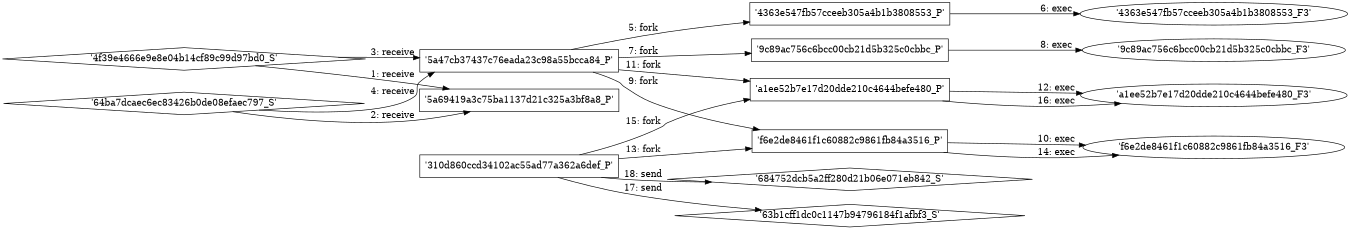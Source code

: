 digraph "D:\Learning\Paper\apt\基于CTI的攻击预警\Dataset\攻击图\ASGfromALLCTI\Vulnerability Spotlight Multiple Vulnerabilities in the CPP and Parity Ethereum Client.dot" {
rankdir="LR"
size="9"
fixedsize="false"
splines="true"
nodesep=0.3
ranksep=0
fontsize=10
overlap="scalexy"
engine= "neato"
	"'5a69419a3c75ba1137d21c325a3bf8a8_P'" [node_type=Process shape=box]
	"'4f39e4666e9e8e04b14cf89c99d97bd0_S'" [node_type=Socket shape=diamond]
	"'4f39e4666e9e8e04b14cf89c99d97bd0_S'" -> "'5a69419a3c75ba1137d21c325a3bf8a8_P'" [label="1: receive"]
	"'5a69419a3c75ba1137d21c325a3bf8a8_P'" [node_type=Process shape=box]
	"'64ba7dcaec6ec83426b0de08efaec797_S'" [node_type=Socket shape=diamond]
	"'64ba7dcaec6ec83426b0de08efaec797_S'" -> "'5a69419a3c75ba1137d21c325a3bf8a8_P'" [label="2: receive"]
	"'5a47cb37437c76eada23c98a55bcca84_P'" [node_type=Process shape=box]
	"'4f39e4666e9e8e04b14cf89c99d97bd0_S'" [node_type=Socket shape=diamond]
	"'4f39e4666e9e8e04b14cf89c99d97bd0_S'" -> "'5a47cb37437c76eada23c98a55bcca84_P'" [label="3: receive"]
	"'5a47cb37437c76eada23c98a55bcca84_P'" [node_type=Process shape=box]
	"'64ba7dcaec6ec83426b0de08efaec797_S'" [node_type=Socket shape=diamond]
	"'64ba7dcaec6ec83426b0de08efaec797_S'" -> "'5a47cb37437c76eada23c98a55bcca84_P'" [label="4: receive"]
	"'5a47cb37437c76eada23c98a55bcca84_P'" [node_type=Process shape=box]
	"'4363e547fb57cceeb305a4b1b3808553_P'" [node_type=Process shape=box]
	"'5a47cb37437c76eada23c98a55bcca84_P'" -> "'4363e547fb57cceeb305a4b1b3808553_P'" [label="5: fork"]
	"'4363e547fb57cceeb305a4b1b3808553_P'" [node_type=Process shape=box]
	"'4363e547fb57cceeb305a4b1b3808553_F3'" [node_type=File shape=ellipse]
	"'4363e547fb57cceeb305a4b1b3808553_P'" -> "'4363e547fb57cceeb305a4b1b3808553_F3'" [label="6: exec"]
	"'5a47cb37437c76eada23c98a55bcca84_P'" [node_type=Process shape=box]
	"'9c89ac756c6bcc00cb21d5b325c0cbbc_P'" [node_type=Process shape=box]
	"'5a47cb37437c76eada23c98a55bcca84_P'" -> "'9c89ac756c6bcc00cb21d5b325c0cbbc_P'" [label="7: fork"]
	"'9c89ac756c6bcc00cb21d5b325c0cbbc_P'" [node_type=Process shape=box]
	"'9c89ac756c6bcc00cb21d5b325c0cbbc_F3'" [node_type=File shape=ellipse]
	"'9c89ac756c6bcc00cb21d5b325c0cbbc_P'" -> "'9c89ac756c6bcc00cb21d5b325c0cbbc_F3'" [label="8: exec"]
	"'5a47cb37437c76eada23c98a55bcca84_P'" [node_type=Process shape=box]
	"'f6e2de8461f1c60882c9861fb84a3516_P'" [node_type=Process shape=box]
	"'5a47cb37437c76eada23c98a55bcca84_P'" -> "'f6e2de8461f1c60882c9861fb84a3516_P'" [label="9: fork"]
	"'f6e2de8461f1c60882c9861fb84a3516_P'" [node_type=Process shape=box]
	"'f6e2de8461f1c60882c9861fb84a3516_F3'" [node_type=File shape=ellipse]
	"'f6e2de8461f1c60882c9861fb84a3516_P'" -> "'f6e2de8461f1c60882c9861fb84a3516_F3'" [label="10: exec"]
	"'5a47cb37437c76eada23c98a55bcca84_P'" [node_type=Process shape=box]
	"'a1ee52b7e17d20dde210c4644befe480_P'" [node_type=Process shape=box]
	"'5a47cb37437c76eada23c98a55bcca84_P'" -> "'a1ee52b7e17d20dde210c4644befe480_P'" [label="11: fork"]
	"'a1ee52b7e17d20dde210c4644befe480_P'" [node_type=Process shape=box]
	"'a1ee52b7e17d20dde210c4644befe480_F3'" [node_type=File shape=ellipse]
	"'a1ee52b7e17d20dde210c4644befe480_P'" -> "'a1ee52b7e17d20dde210c4644befe480_F3'" [label="12: exec"]
	"'310d860ccd34102ac55ad77a362a6def_P'" [node_type=Process shape=box]
	"'f6e2de8461f1c60882c9861fb84a3516_P'" [node_type=Process shape=box]
	"'310d860ccd34102ac55ad77a362a6def_P'" -> "'f6e2de8461f1c60882c9861fb84a3516_P'" [label="13: fork"]
	"'f6e2de8461f1c60882c9861fb84a3516_P'" [node_type=Process shape=box]
	"'f6e2de8461f1c60882c9861fb84a3516_F3'" [node_type=File shape=ellipse]
	"'f6e2de8461f1c60882c9861fb84a3516_P'" -> "'f6e2de8461f1c60882c9861fb84a3516_F3'" [label="14: exec"]
	"'310d860ccd34102ac55ad77a362a6def_P'" [node_type=Process shape=box]
	"'a1ee52b7e17d20dde210c4644befe480_P'" [node_type=Process shape=box]
	"'310d860ccd34102ac55ad77a362a6def_P'" -> "'a1ee52b7e17d20dde210c4644befe480_P'" [label="15: fork"]
	"'a1ee52b7e17d20dde210c4644befe480_P'" [node_type=Process shape=box]
	"'a1ee52b7e17d20dde210c4644befe480_F3'" [node_type=File shape=ellipse]
	"'a1ee52b7e17d20dde210c4644befe480_P'" -> "'a1ee52b7e17d20dde210c4644befe480_F3'" [label="16: exec"]
	"'63b1cff1dc0c1147b94796184f1afbf3_S'" [node_type=Socket shape=diamond]
	"'310d860ccd34102ac55ad77a362a6def_P'" [node_type=Process shape=box]
	"'310d860ccd34102ac55ad77a362a6def_P'" -> "'63b1cff1dc0c1147b94796184f1afbf3_S'" [label="17: send"]
	"'684752dcb5a2ff280d21b06e071eb842_S'" [node_type=Socket shape=diamond]
	"'310d860ccd34102ac55ad77a362a6def_P'" [node_type=Process shape=box]
	"'310d860ccd34102ac55ad77a362a6def_P'" -> "'684752dcb5a2ff280d21b06e071eb842_S'" [label="18: send"]
}
